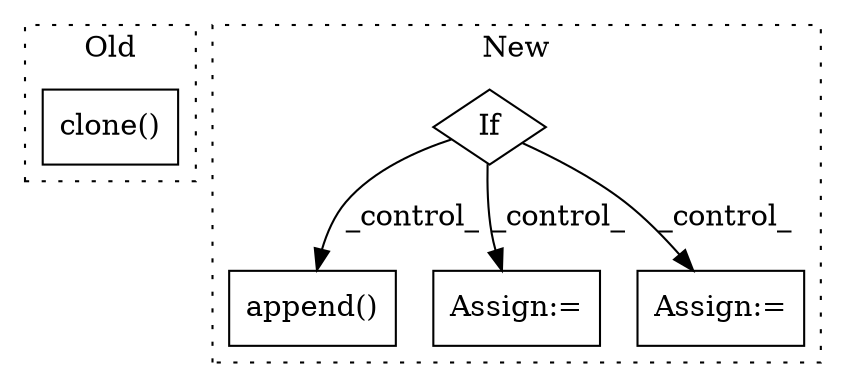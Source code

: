 digraph G {
subgraph cluster0 {
1 [label="clone()" a="75" s="6013" l="9" shape="box"];
label = "Old";
style="dotted";
}
subgraph cluster1 {
2 [label="append()" a="75" s="6702,6767" l="15,1" shape="box"];
3 [label="If" a="96" s="5949" l="3" shape="diamond"];
4 [label="Assign:=" a="68" s="6039" l="3" shape="box"];
5 [label="Assign:=" a="68" s="6107" l="3" shape="box"];
label = "New";
style="dotted";
}
3 -> 5 [label="_control_"];
3 -> 2 [label="_control_"];
3 -> 4 [label="_control_"];
}
